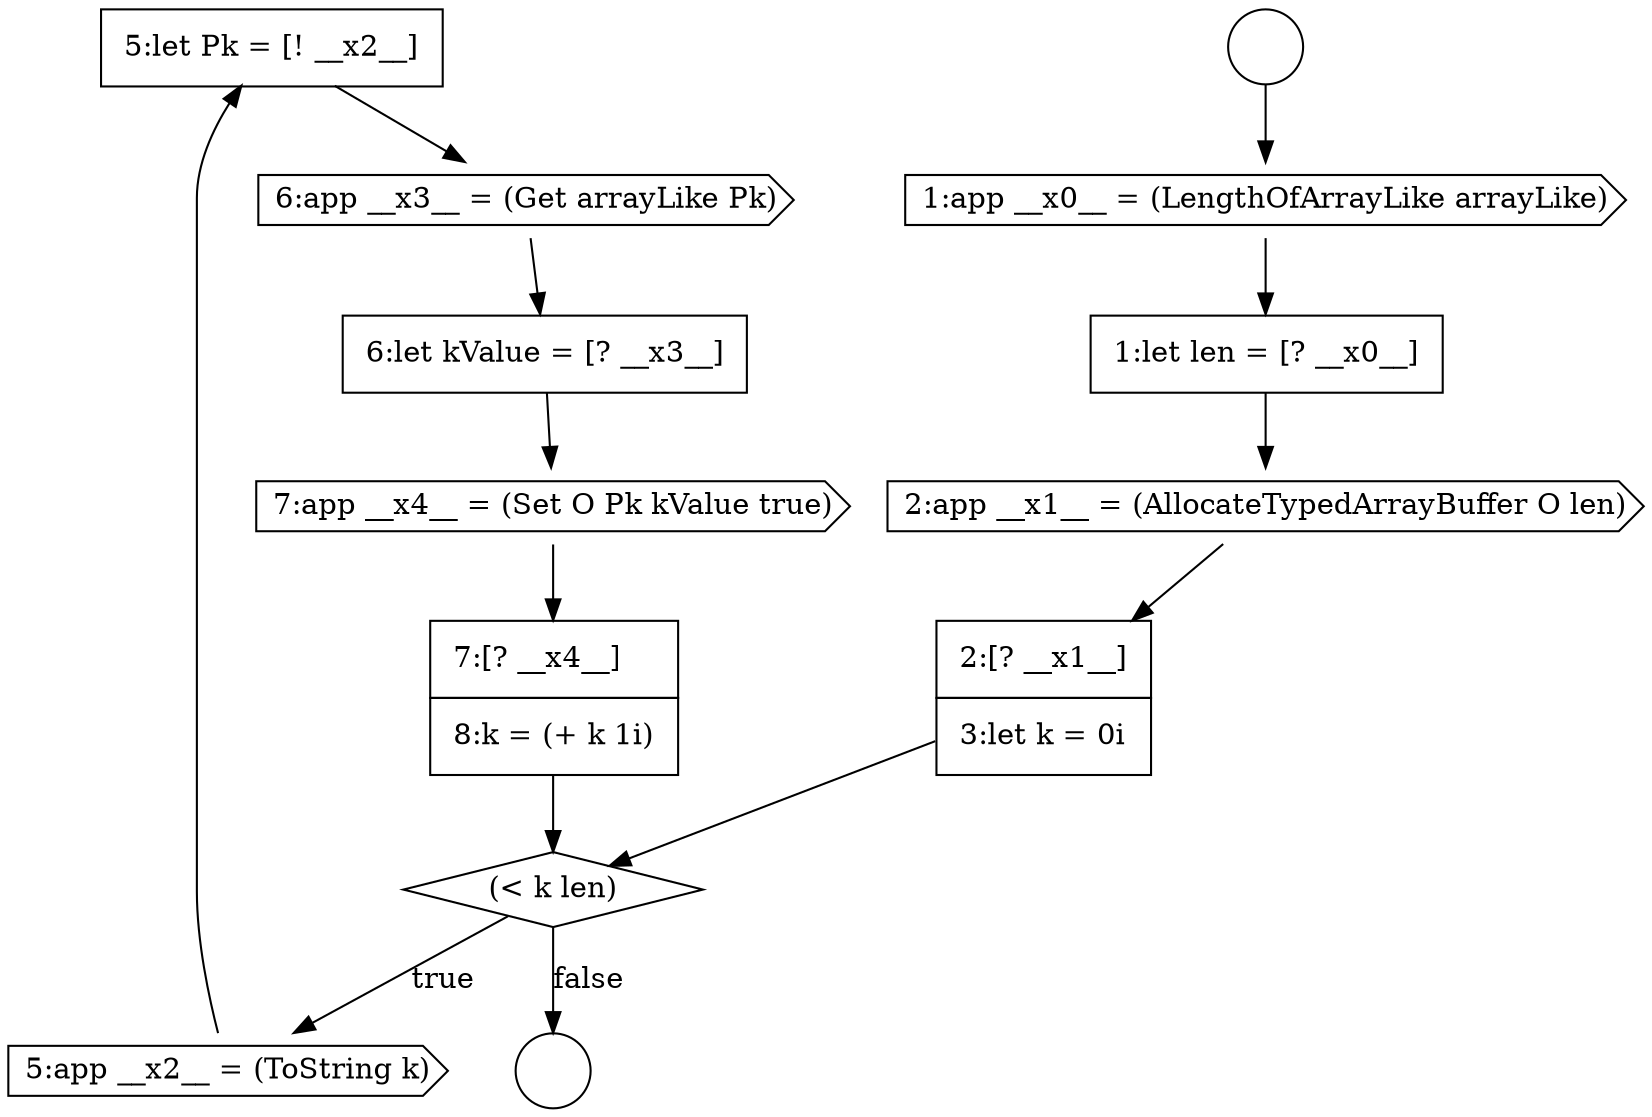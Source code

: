 digraph {
  node16898 [shape=none, margin=0, label=<<font color="black">
    <table border="0" cellborder="1" cellspacing="0" cellpadding="10">
      <tr><td align="left">5:let Pk = [! __x2__]</td></tr>
    </table>
  </font>> color="black" fillcolor="white" style=filled]
  node16894 [shape=cds, label=<<font color="black">2:app __x1__ = (AllocateTypedArrayBuffer O len)</font>> color="black" fillcolor="white" style=filled]
  node16890 [shape=circle label=" " color="black" fillcolor="white" style=filled]
  node16897 [shape=cds, label=<<font color="black">5:app __x2__ = (ToString k)</font>> color="black" fillcolor="white" style=filled]
  node16902 [shape=none, margin=0, label=<<font color="black">
    <table border="0" cellborder="1" cellspacing="0" cellpadding="10">
      <tr><td align="left">7:[? __x4__]</td></tr>
      <tr><td align="left">8:k = (+ k 1i)</td></tr>
    </table>
  </font>> color="black" fillcolor="white" style=filled]
  node16899 [shape=cds, label=<<font color="black">6:app __x3__ = (Get arrayLike Pk)</font>> color="black" fillcolor="white" style=filled]
  node16893 [shape=none, margin=0, label=<<font color="black">
    <table border="0" cellborder="1" cellspacing="0" cellpadding="10">
      <tr><td align="left">1:let len = [? __x0__]</td></tr>
    </table>
  </font>> color="black" fillcolor="white" style=filled]
  node16896 [shape=diamond, label=<<font color="black">(&lt; k len)</font>> color="black" fillcolor="white" style=filled]
  node16900 [shape=none, margin=0, label=<<font color="black">
    <table border="0" cellborder="1" cellspacing="0" cellpadding="10">
      <tr><td align="left">6:let kValue = [? __x3__]</td></tr>
    </table>
  </font>> color="black" fillcolor="white" style=filled]
  node16892 [shape=cds, label=<<font color="black">1:app __x0__ = (LengthOfArrayLike arrayLike)</font>> color="black" fillcolor="white" style=filled]
  node16895 [shape=none, margin=0, label=<<font color="black">
    <table border="0" cellborder="1" cellspacing="0" cellpadding="10">
      <tr><td align="left">2:[? __x1__]</td></tr>
      <tr><td align="left">3:let k = 0i</td></tr>
    </table>
  </font>> color="black" fillcolor="white" style=filled]
  node16901 [shape=cds, label=<<font color="black">7:app __x4__ = (Set O Pk kValue true)</font>> color="black" fillcolor="white" style=filled]
  node16891 [shape=circle label=" " color="black" fillcolor="white" style=filled]
  node16898 -> node16899 [ color="black"]
  node16899 -> node16900 [ color="black"]
  node16901 -> node16902 [ color="black"]
  node16890 -> node16892 [ color="black"]
  node16896 -> node16897 [label=<<font color="black">true</font>> color="black"]
  node16896 -> node16891 [label=<<font color="black">false</font>> color="black"]
  node16893 -> node16894 [ color="black"]
  node16892 -> node16893 [ color="black"]
  node16894 -> node16895 [ color="black"]
  node16897 -> node16898 [ color="black"]
  node16900 -> node16901 [ color="black"]
  node16902 -> node16896 [ color="black"]
  node16895 -> node16896 [ color="black"]
}
